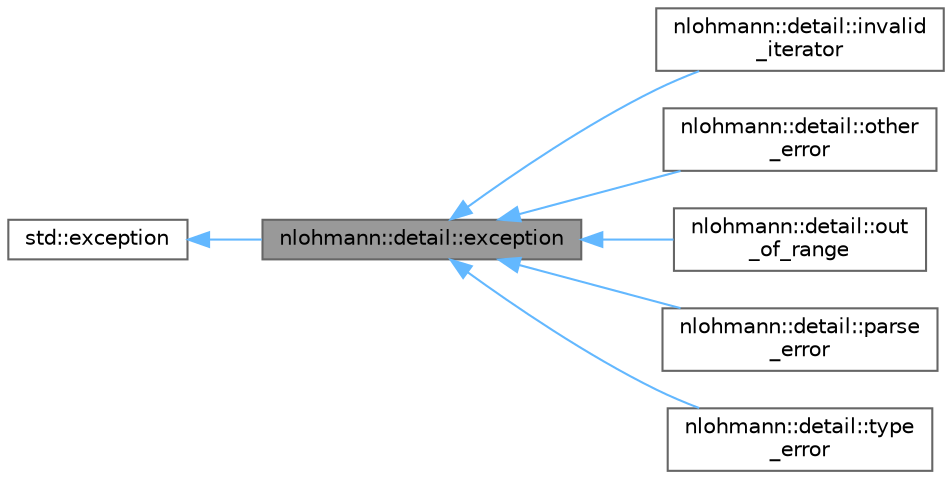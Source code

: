 digraph "nlohmann::detail::exception"
{
 // LATEX_PDF_SIZE
  bgcolor="transparent";
  edge [fontname=Helvetica,fontsize=10,labelfontname=Helvetica,labelfontsize=10];
  node [fontname=Helvetica,fontsize=10,shape=box,height=0.2,width=0.4];
  rankdir="LR";
  Node1 [id="Node000001",label="nlohmann::detail::exception",height=0.2,width=0.4,color="gray40", fillcolor="grey60", style="filled", fontcolor="black",tooltip="general exception of the basic_json class"];
  Node2 -> Node1 [id="edge7_Node000001_Node000002",dir="back",color="steelblue1",style="solid",tooltip=" "];
  Node2 [id="Node000002",label="std::exception",height=0.2,width=0.4,color="gray40", fillcolor="white", style="filled",tooltip=" "];
  Node1 -> Node3 [id="edge8_Node000001_Node000003",dir="back",color="steelblue1",style="solid",tooltip=" "];
  Node3 [id="Node000003",label="nlohmann::detail::invalid\l_iterator",height=0.2,width=0.4,color="gray40", fillcolor="white", style="filled",URL="$classnlohmann_1_1detail_1_1invalid__iterator.html",tooltip="exception indicating errors with iterators"];
  Node1 -> Node4 [id="edge9_Node000001_Node000004",dir="back",color="steelblue1",style="solid",tooltip=" "];
  Node4 [id="Node000004",label="nlohmann::detail::other\l_error",height=0.2,width=0.4,color="gray40", fillcolor="white", style="filled",URL="$classnlohmann_1_1detail_1_1other__error.html",tooltip="exception indicating other library errors"];
  Node1 -> Node5 [id="edge10_Node000001_Node000005",dir="back",color="steelblue1",style="solid",tooltip=" "];
  Node5 [id="Node000005",label="nlohmann::detail::out\l_of_range",height=0.2,width=0.4,color="gray40", fillcolor="white", style="filled",URL="$classnlohmann_1_1detail_1_1out__of__range.html",tooltip="exception indicating access out of the defined range"];
  Node1 -> Node6 [id="edge11_Node000001_Node000006",dir="back",color="steelblue1",style="solid",tooltip=" "];
  Node6 [id="Node000006",label="nlohmann::detail::parse\l_error",height=0.2,width=0.4,color="gray40", fillcolor="white", style="filled",URL="$classnlohmann_1_1detail_1_1parse__error.html",tooltip="exception indicating a parse error"];
  Node1 -> Node7 [id="edge12_Node000001_Node000007",dir="back",color="steelblue1",style="solid",tooltip=" "];
  Node7 [id="Node000007",label="nlohmann::detail::type\l_error",height=0.2,width=0.4,color="gray40", fillcolor="white", style="filled",URL="$classnlohmann_1_1detail_1_1type__error.html",tooltip="exception indicating executing a member function with a wrong type"];
}

